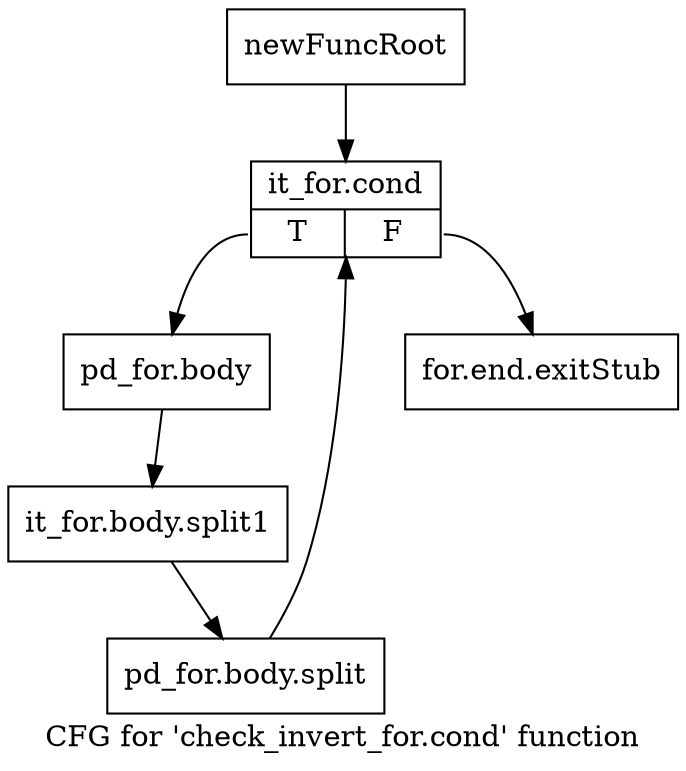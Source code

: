 digraph "CFG for 'check_invert_for.cond' function" {
	label="CFG for 'check_invert_for.cond' function";

	Node0x1a4c240 [shape=record,label="{newFuncRoot}"];
	Node0x1a4c240 -> Node0x1a4c2e0;
	Node0x1a4c290 [shape=record,label="{for.end.exitStub}"];
	Node0x1a4c2e0 [shape=record,label="{it_for.cond|{<s0>T|<s1>F}}"];
	Node0x1a4c2e0:s0 -> Node0x1a4c330;
	Node0x1a4c2e0:s1 -> Node0x1a4c290;
	Node0x1a4c330 [shape=record,label="{pd_for.body}"];
	Node0x1a4c330 -> Node0x1c74750;
	Node0x1c74750 [shape=record,label="{it_for.body.split1}"];
	Node0x1c74750 -> Node0x1be22c0;
	Node0x1be22c0 [shape=record,label="{pd_for.body.split}"];
	Node0x1be22c0 -> Node0x1a4c2e0;
}
